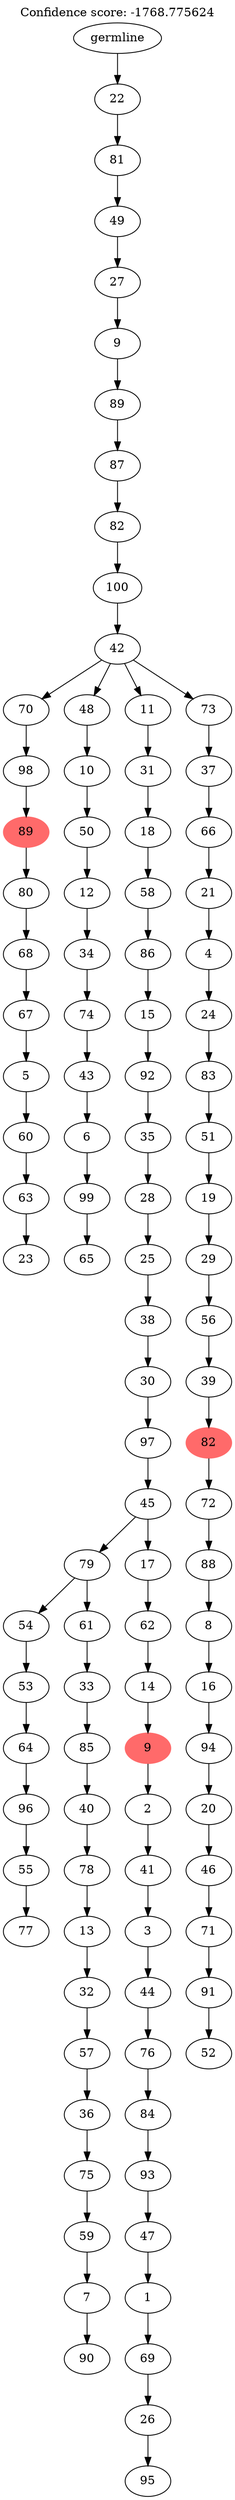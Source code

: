 digraph g {
	"102" -> "103";
	"103" [label="23"];
	"101" -> "102";
	"102" [label="63"];
	"100" -> "101";
	"101" [label="60"];
	"99" -> "100";
	"100" [label="5"];
	"98" -> "99";
	"99" [label="67"];
	"97" -> "98";
	"98" [label="68"];
	"96" -> "97";
	"97" [label="80"];
	"95" -> "96";
	"96" [color=indianred1, style=filled, label="89"];
	"94" -> "95";
	"95" [label="98"];
	"92" -> "93";
	"93" [label="65"];
	"91" -> "92";
	"92" [label="99"];
	"90" -> "91";
	"91" [label="6"];
	"89" -> "90";
	"90" [label="43"];
	"88" -> "89";
	"89" [label="74"];
	"87" -> "88";
	"88" [label="34"];
	"86" -> "87";
	"87" [label="12"];
	"85" -> "86";
	"86" [label="50"];
	"84" -> "85";
	"85" [label="10"];
	"82" -> "83";
	"83" [label="77"];
	"81" -> "82";
	"82" [label="55"];
	"80" -> "81";
	"81" [label="96"];
	"79" -> "80";
	"80" [label="64"];
	"78" -> "79";
	"79" [label="53"];
	"76" -> "77";
	"77" [label="90"];
	"75" -> "76";
	"76" [label="7"];
	"74" -> "75";
	"75" [label="59"];
	"73" -> "74";
	"74" [label="75"];
	"72" -> "73";
	"73" [label="36"];
	"71" -> "72";
	"72" [label="57"];
	"70" -> "71";
	"71" [label="32"];
	"69" -> "70";
	"70" [label="13"];
	"68" -> "69";
	"69" [label="78"];
	"67" -> "68";
	"68" [label="40"];
	"66" -> "67";
	"67" [label="85"];
	"65" -> "66";
	"66" [label="33"];
	"64" -> "65";
	"65" [label="61"];
	"64" -> "78";
	"78" [label="54"];
	"62" -> "63";
	"63" [label="95"];
	"61" -> "62";
	"62" [label="26"];
	"60" -> "61";
	"61" [label="69"];
	"59" -> "60";
	"60" [label="1"];
	"58" -> "59";
	"59" [label="47"];
	"57" -> "58";
	"58" [label="93"];
	"56" -> "57";
	"57" [label="84"];
	"55" -> "56";
	"56" [label="76"];
	"54" -> "55";
	"55" [label="44"];
	"53" -> "54";
	"54" [label="3"];
	"52" -> "53";
	"53" [label="41"];
	"51" -> "52";
	"52" [label="2"];
	"50" -> "51";
	"51" [color=indianred1, style=filled, label="9"];
	"49" -> "50";
	"50" [label="14"];
	"48" -> "49";
	"49" [label="62"];
	"47" -> "48";
	"48" [label="17"];
	"47" -> "64";
	"64" [label="79"];
	"46" -> "47";
	"47" [label="45"];
	"45" -> "46";
	"46" [label="97"];
	"44" -> "45";
	"45" [label="30"];
	"43" -> "44";
	"44" [label="38"];
	"42" -> "43";
	"43" [label="25"];
	"41" -> "42";
	"42" [label="28"];
	"40" -> "41";
	"41" [label="35"];
	"39" -> "40";
	"40" [label="92"];
	"38" -> "39";
	"39" [label="15"];
	"37" -> "38";
	"38" [label="86"];
	"36" -> "37";
	"37" [label="58"];
	"35" -> "36";
	"36" [label="18"];
	"34" -> "35";
	"35" [label="31"];
	"32" -> "33";
	"33" [label="52"];
	"31" -> "32";
	"32" [label="91"];
	"30" -> "31";
	"31" [label="71"];
	"29" -> "30";
	"30" [label="46"];
	"28" -> "29";
	"29" [label="20"];
	"27" -> "28";
	"28" [label="94"];
	"26" -> "27";
	"27" [label="16"];
	"25" -> "26";
	"26" [label="8"];
	"24" -> "25";
	"25" [label="88"];
	"23" -> "24";
	"24" [label="72"];
	"22" -> "23";
	"23" [color=indianred1, style=filled, label="82"];
	"21" -> "22";
	"22" [label="39"];
	"20" -> "21";
	"21" [label="56"];
	"19" -> "20";
	"20" [label="29"];
	"18" -> "19";
	"19" [label="19"];
	"17" -> "18";
	"18" [label="51"];
	"16" -> "17";
	"17" [label="83"];
	"15" -> "16";
	"16" [label="24"];
	"14" -> "15";
	"15" [label="4"];
	"13" -> "14";
	"14" [label="21"];
	"12" -> "13";
	"13" [label="66"];
	"11" -> "12";
	"12" [label="37"];
	"10" -> "11";
	"11" [label="73"];
	"10" -> "34";
	"34" [label="11"];
	"10" -> "84";
	"84" [label="48"];
	"10" -> "94";
	"94" [label="70"];
	"9" -> "10";
	"10" [label="42"];
	"8" -> "9";
	"9" [label="100"];
	"7" -> "8";
	"8" [label="82"];
	"6" -> "7";
	"7" [label="87"];
	"5" -> "6";
	"6" [label="89"];
	"4" -> "5";
	"5" [label="9"];
	"3" -> "4";
	"4" [label="27"];
	"2" -> "3";
	"3" [label="49"];
	"1" -> "2";
	"2" [label="81"];
	"0" -> "1";
	"1" [label="22"];
	"0" [label="germline"];
	labelloc="t";
	label="Confidence score: -1768.775624";
}

